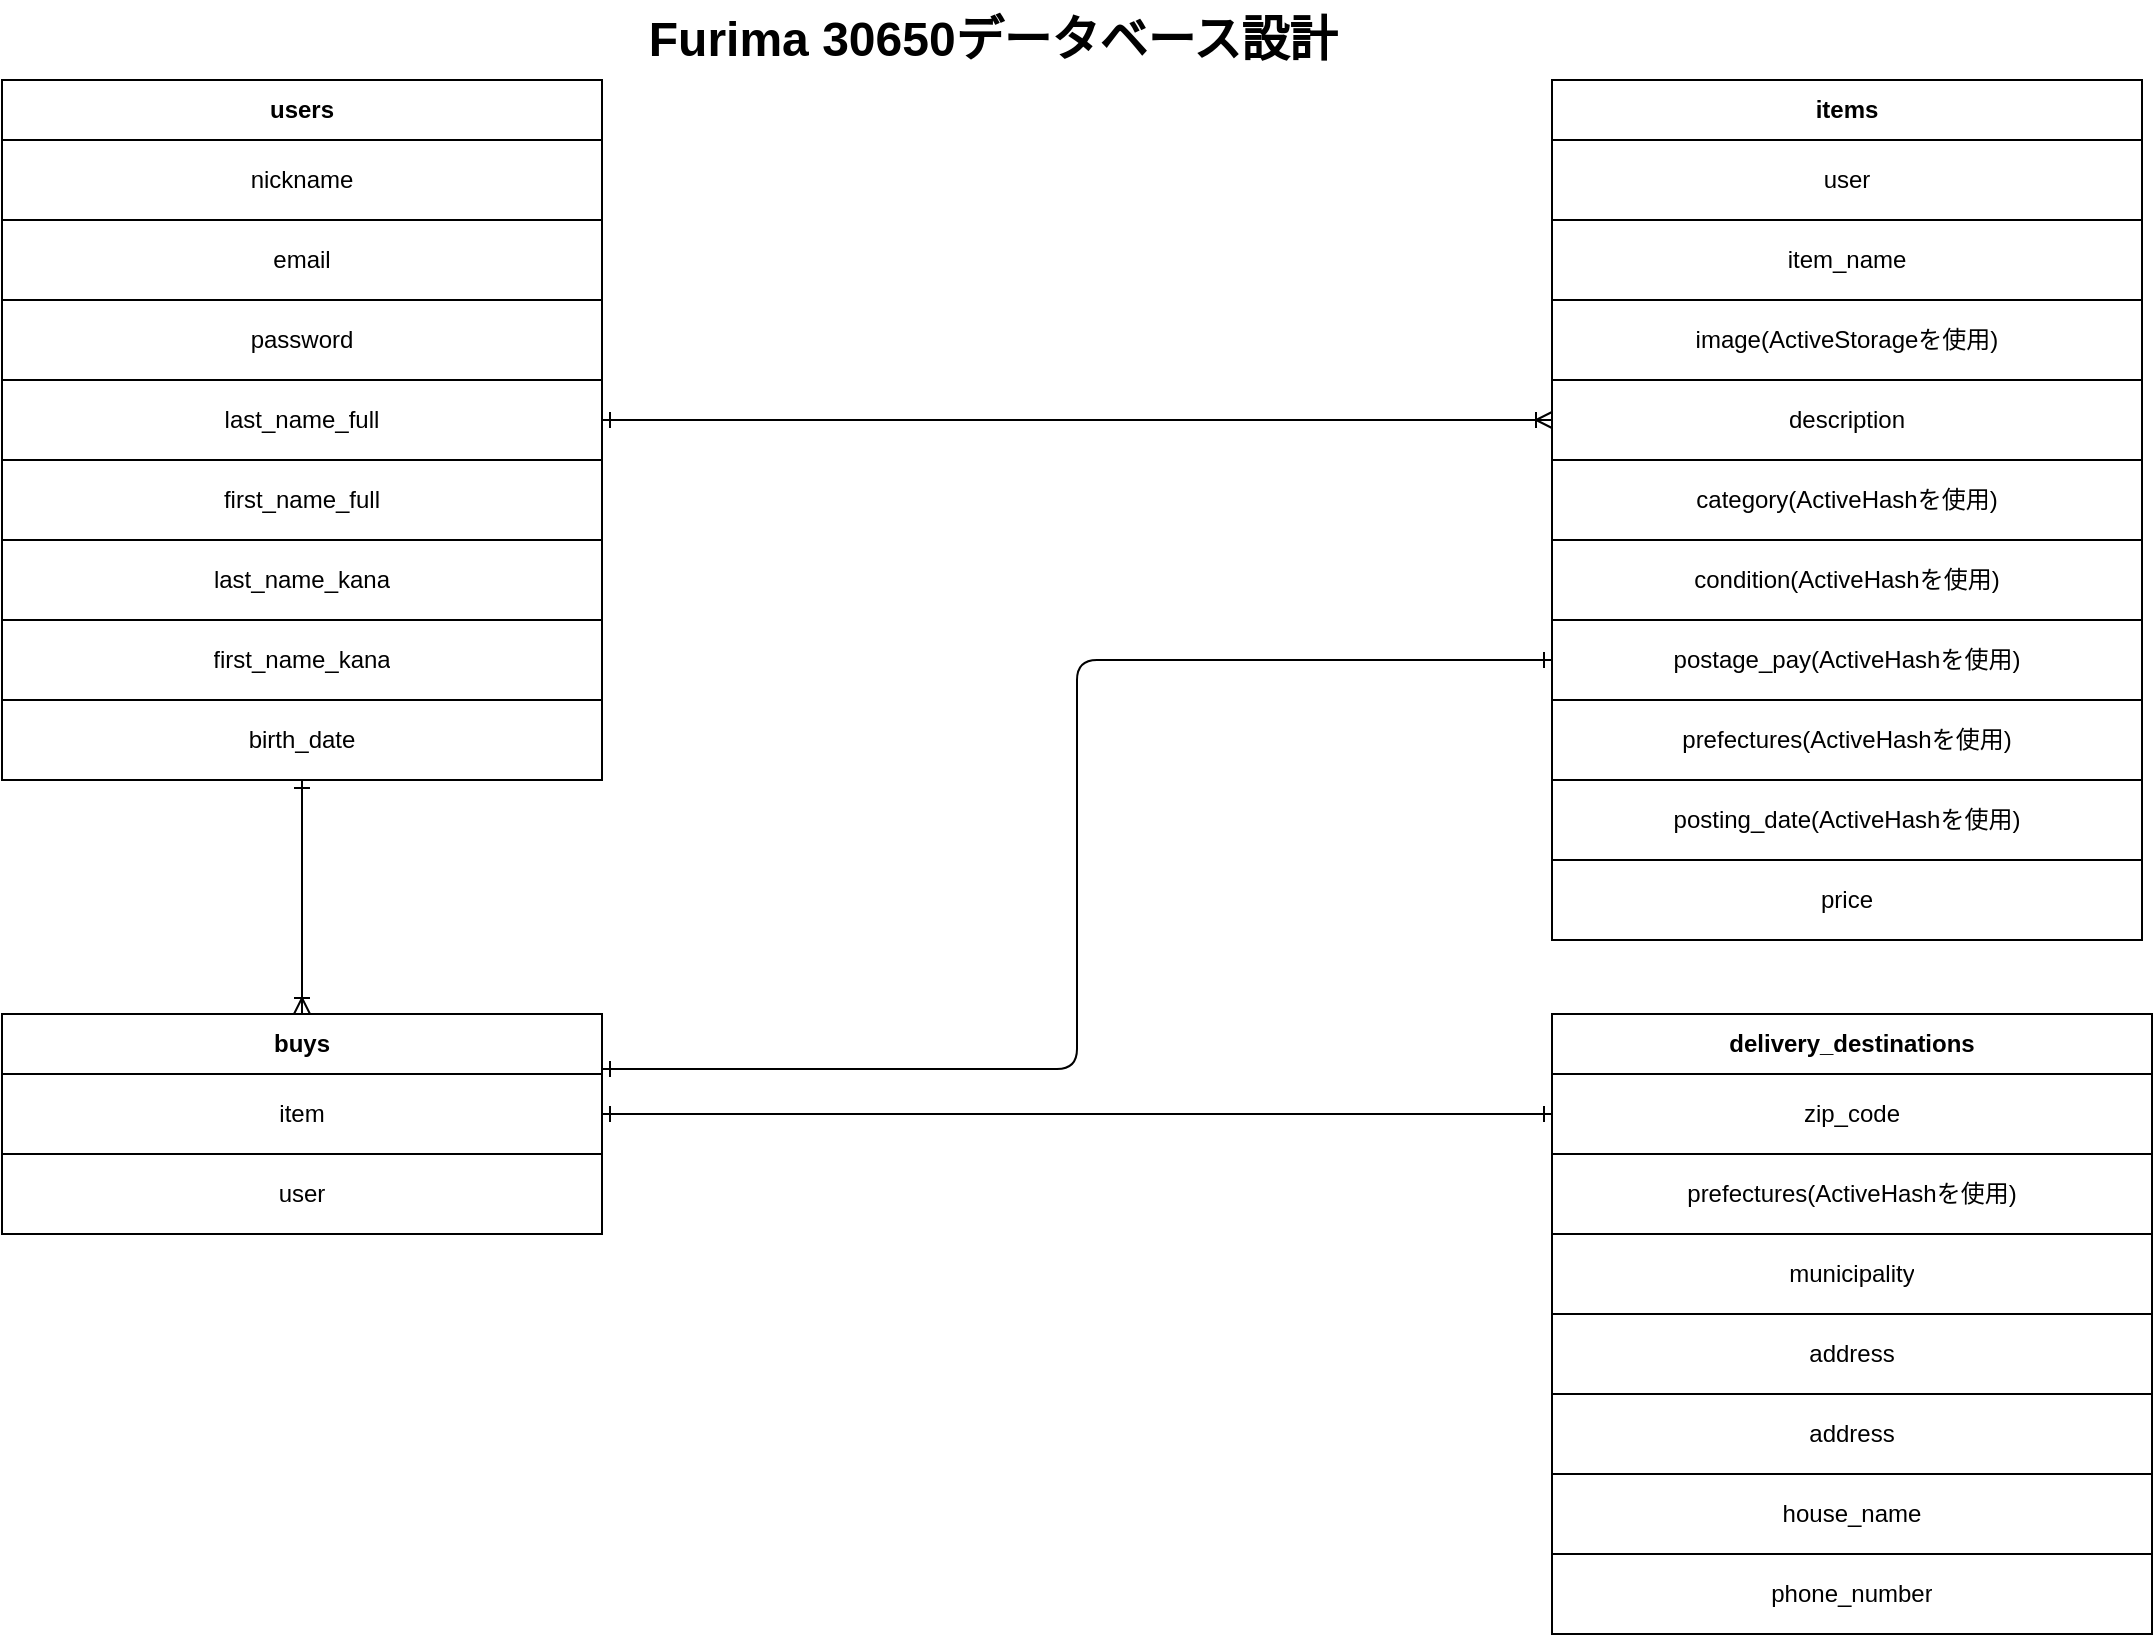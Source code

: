 <mxfile version="13.6.5" pages="2">
    <diagram name="ページ１" id="QpN_qLyZfV-hhl5y9RxO">
        <mxGraphModel dx="2188" dy="2156" grid="1" gridSize="10" guides="1" tooltips="1" connect="1" arrows="1" fold="1" page="1" pageScale="1" pageWidth="1169" pageHeight="827" math="0" shadow="0">
            <root>
                <mxCell id="zCDF-TH2GXN9kBZvx4Tx-0"/>
                <mxCell id="zCDF-TH2GXN9kBZvx4Tx-1" parent="zCDF-TH2GXN9kBZvx4Tx-0"/>
                <mxCell id="zCDF-TH2GXN9kBZvx4Tx-2" value="Furima 30650データベース設計" style="text;strokeColor=none;fillColor=none;html=1;fontSize=24;fontStyle=1;verticalAlign=middle;align=center;" vertex="1" parent="zCDF-TH2GXN9kBZvx4Tx-1">
                    <mxGeometry x="485" y="10" width="100" height="40" as="geometry"/>
                </mxCell>
                <mxCell id="JAOogP5YwpagkUBM-BmS-2" style="edgeStyle=orthogonalEdgeStyle;curved=0;rounded=1;sketch=0;orthogonalLoop=1;jettySize=auto;html=1;exitX=0.5;exitY=0;exitDx=0;exitDy=0;endArrow=ERone;endFill=0;startArrow=ERoneToMany;startFill=0;" edge="1" parent="zCDF-TH2GXN9kBZvx4Tx-1" source="zCDF-TH2GXN9kBZvx4Tx-98" target="zCDF-TH2GXN9kBZvx4Tx-3">
                    <mxGeometry relative="1" as="geometry"/>
                </mxCell>
                <mxCell id="JAOogP5YwpagkUBM-BmS-3" style="edgeStyle=orthogonalEdgeStyle;curved=0;rounded=1;sketch=0;orthogonalLoop=1;jettySize=auto;html=1;exitX=1;exitY=0.5;exitDx=0;exitDy=0;entryX=0;entryY=0.5;entryDx=0;entryDy=0;endArrow=ERoneToMany;endFill=0;startArrow=ERone;startFill=0;" edge="1" parent="zCDF-TH2GXN9kBZvx4Tx-1" source="zCDF-TH2GXN9kBZvx4Tx-16" target="zCDF-TH2GXN9kBZvx4Tx-45">
                    <mxGeometry relative="1" as="geometry"/>
                </mxCell>
                <mxCell id="JAOogP5YwpagkUBM-BmS-4" style="edgeStyle=orthogonalEdgeStyle;curved=0;rounded=1;sketch=0;orthogonalLoop=1;jettySize=auto;html=1;exitX=1;exitY=0.5;exitDx=0;exitDy=0;entryX=0;entryY=0.5;entryDx=0;entryDy=0;endArrow=ERone;endFill=0;startArrow=ERone;startFill=0;" edge="1" parent="zCDF-TH2GXN9kBZvx4Tx-1" source="zCDF-TH2GXN9kBZvx4Tx-99" target="zCDF-TH2GXN9kBZvx4Tx-74">
                    <mxGeometry relative="1" as="geometry"/>
                </mxCell>
                <mxCell id="JAOogP5YwpagkUBM-BmS-5" style="edgeStyle=orthogonalEdgeStyle;curved=0;rounded=1;sketch=0;orthogonalLoop=1;jettySize=auto;html=1;exitX=0;exitY=0.5;exitDx=0;exitDy=0;entryX=1;entryY=0.25;entryDx=0;entryDy=0;endArrow=ERone;endFill=0;startArrow=ERone;startFill=0;" edge="1" parent="zCDF-TH2GXN9kBZvx4Tx-1" source="zCDF-TH2GXN9kBZvx4Tx-57" target="zCDF-TH2GXN9kBZvx4Tx-98">
                    <mxGeometry relative="1" as="geometry"/>
                </mxCell>
                <mxCell id="zCDF-TH2GXN9kBZvx4Tx-73" value="delivery_destinations" style="shape=table;html=1;whiteSpace=wrap;startSize=30;container=1;collapsible=0;childLayout=tableLayout;fixedRows=1;rowLines=0;fontStyle=1;align=center;columnLines=1;horizontal=1;" vertex="1" parent="zCDF-TH2GXN9kBZvx4Tx-1">
                    <mxGeometry x="815" y="517" width="300" height="310" as="geometry"/>
                </mxCell>
                <mxCell id="zCDF-TH2GXN9kBZvx4Tx-74" value="" style="shape=partialRectangle;html=1;whiteSpace=wrap;collapsible=0;dropTarget=0;pointerEvents=0;fillColor=none;top=0;left=0;bottom=1;right=0;points=[[0,0.5],[1,0.5]];portConstraint=eastwest;" vertex="1" parent="zCDF-TH2GXN9kBZvx4Tx-73">
                    <mxGeometry y="30" width="300" height="40" as="geometry"/>
                </mxCell>
                <mxCell id="zCDF-TH2GXN9kBZvx4Tx-75" value="zip_code" style="shape=partialRectangle;html=1;whiteSpace=wrap;connectable=0;fillColor=none;top=0;left=0;bottom=0;right=0;overflow=hidden;" vertex="1" parent="zCDF-TH2GXN9kBZvx4Tx-74">
                    <mxGeometry width="300" height="40" as="geometry"/>
                </mxCell>
                <mxCell id="zCDF-TH2GXN9kBZvx4Tx-78" value="" style="shape=partialRectangle;html=1;whiteSpace=wrap;collapsible=0;dropTarget=0;pointerEvents=0;fillColor=none;top=0;left=0;bottom=1;right=0;points=[[0,0.5],[1,0.5]];portConstraint=eastwest;" vertex="1" parent="zCDF-TH2GXN9kBZvx4Tx-73">
                    <mxGeometry y="70" width="300" height="40" as="geometry"/>
                </mxCell>
                <mxCell id="zCDF-TH2GXN9kBZvx4Tx-79" value="prefectures(ActiveHashを使用)" style="shape=partialRectangle;html=1;whiteSpace=wrap;connectable=0;fillColor=none;top=0;left=0;bottom=0;right=0;overflow=hidden;" vertex="1" parent="zCDF-TH2GXN9kBZvx4Tx-78">
                    <mxGeometry width="300" height="40" as="geometry"/>
                </mxCell>
                <mxCell id="zCDF-TH2GXN9kBZvx4Tx-82" value="" style="shape=partialRectangle;html=1;whiteSpace=wrap;collapsible=0;dropTarget=0;pointerEvents=0;fillColor=none;top=0;left=0;bottom=0;right=0;points=[[0,0.5],[1,0.5]];portConstraint=eastwest;" vertex="1" parent="zCDF-TH2GXN9kBZvx4Tx-73">
                    <mxGeometry y="110" width="300" height="40" as="geometry"/>
                </mxCell>
                <mxCell id="zCDF-TH2GXN9kBZvx4Tx-83" value="municipality" style="shape=partialRectangle;html=1;whiteSpace=wrap;connectable=0;fillColor=none;top=0;left=0;bottom=0;right=0;overflow=hidden;" vertex="1" parent="zCDF-TH2GXN9kBZvx4Tx-82">
                    <mxGeometry width="300" height="40" as="geometry"/>
                </mxCell>
                <mxCell id="JAOogP5YwpagkUBM-BmS-6" value="" style="shape=partialRectangle;html=1;whiteSpace=wrap;collapsible=0;dropTarget=0;pointerEvents=0;fillColor=none;top=1;left=0;bottom=1;right=0;points=[[0,0.5],[1,0.5]];portConstraint=eastwest;" vertex="1" parent="zCDF-TH2GXN9kBZvx4Tx-73">
                    <mxGeometry y="150" width="300" height="40" as="geometry"/>
                </mxCell>
                <mxCell id="JAOogP5YwpagkUBM-BmS-7" value="address" style="shape=partialRectangle;html=1;whiteSpace=wrap;connectable=0;fillColor=none;top=0;left=0;bottom=0;right=0;overflow=hidden;" vertex="1" parent="JAOogP5YwpagkUBM-BmS-6">
                    <mxGeometry width="300" height="40" as="geometry"/>
                </mxCell>
                <mxCell id="zCDF-TH2GXN9kBZvx4Tx-86" value="" style="shape=partialRectangle;html=1;whiteSpace=wrap;collapsible=0;dropTarget=0;pointerEvents=0;fillColor=none;top=1;left=0;bottom=1;right=0;points=[[0,0.5],[1,0.5]];portConstraint=eastwest;" vertex="1" parent="zCDF-TH2GXN9kBZvx4Tx-73">
                    <mxGeometry y="190" width="300" height="40" as="geometry"/>
                </mxCell>
                <mxCell id="zCDF-TH2GXN9kBZvx4Tx-87" value="address" style="shape=partialRectangle;html=1;whiteSpace=wrap;connectable=0;fillColor=none;top=0;left=0;bottom=0;right=0;overflow=hidden;" vertex="1" parent="zCDF-TH2GXN9kBZvx4Tx-86">
                    <mxGeometry width="300" height="40" as="geometry"/>
                </mxCell>
                <mxCell id="zCDF-TH2GXN9kBZvx4Tx-90" value="" style="shape=partialRectangle;html=1;whiteSpace=wrap;collapsible=0;dropTarget=0;pointerEvents=0;fillColor=none;top=1;left=0;bottom=1;right=0;points=[[0,0.5],[1,0.5]];portConstraint=eastwest;" vertex="1" parent="zCDF-TH2GXN9kBZvx4Tx-73">
                    <mxGeometry y="230" width="300" height="40" as="geometry"/>
                </mxCell>
                <mxCell id="zCDF-TH2GXN9kBZvx4Tx-91" value="house_name" style="shape=partialRectangle;html=1;whiteSpace=wrap;connectable=0;fillColor=none;top=0;left=0;bottom=0;right=0;overflow=hidden;" vertex="1" parent="zCDF-TH2GXN9kBZvx4Tx-90">
                    <mxGeometry width="300" height="40" as="geometry"/>
                </mxCell>
                <mxCell id="zCDF-TH2GXN9kBZvx4Tx-94" value="" style="shape=partialRectangle;html=1;whiteSpace=wrap;collapsible=0;dropTarget=0;pointerEvents=0;fillColor=none;top=1;left=0;bottom=1;right=0;points=[[0,0.5],[1,0.5]];portConstraint=eastwest;" vertex="1" parent="zCDF-TH2GXN9kBZvx4Tx-73">
                    <mxGeometry y="270" width="300" height="40" as="geometry"/>
                </mxCell>
                <mxCell id="zCDF-TH2GXN9kBZvx4Tx-95" value="phone_number" style="shape=partialRectangle;html=1;whiteSpace=wrap;connectable=0;fillColor=none;top=0;left=0;bottom=0;right=0;overflow=hidden;" vertex="1" parent="zCDF-TH2GXN9kBZvx4Tx-94">
                    <mxGeometry width="300" height="40" as="geometry"/>
                </mxCell>
                <mxCell id="zCDF-TH2GXN9kBZvx4Tx-98" value="buys" style="shape=table;html=1;whiteSpace=wrap;startSize=30;container=1;collapsible=0;childLayout=tableLayout;fixedRows=1;rowLines=0;fontStyle=1;align=center;columnLines=1;horizontal=1;" vertex="1" parent="zCDF-TH2GXN9kBZvx4Tx-1">
                    <mxGeometry x="40" y="517" width="300" height="110" as="geometry"/>
                </mxCell>
                <mxCell id="zCDF-TH2GXN9kBZvx4Tx-99" value="" style="shape=partialRectangle;html=1;whiteSpace=wrap;collapsible=0;dropTarget=0;pointerEvents=0;fillColor=none;top=0;left=0;bottom=1;right=0;points=[[0,0.5],[1,0.5]];portConstraint=eastwest;" vertex="1" parent="zCDF-TH2GXN9kBZvx4Tx-98">
                    <mxGeometry y="30" width="300" height="40" as="geometry"/>
                </mxCell>
                <mxCell id="zCDF-TH2GXN9kBZvx4Tx-100" value="item" style="shape=partialRectangle;html=1;whiteSpace=wrap;connectable=0;fillColor=none;top=0;left=0;bottom=0;right=0;overflow=hidden;" vertex="1" parent="zCDF-TH2GXN9kBZvx4Tx-99">
                    <mxGeometry width="300" height="40" as="geometry"/>
                </mxCell>
                <mxCell id="zCDF-TH2GXN9kBZvx4Tx-103" value="" style="shape=partialRectangle;html=1;whiteSpace=wrap;collapsible=0;dropTarget=0;pointerEvents=0;fillColor=none;top=0;left=0;bottom=1;right=0;points=[[0,0.5],[1,0.5]];portConstraint=eastwest;" vertex="1" parent="zCDF-TH2GXN9kBZvx4Tx-98">
                    <mxGeometry y="70" width="300" height="40" as="geometry"/>
                </mxCell>
                <mxCell id="zCDF-TH2GXN9kBZvx4Tx-104" value="user" style="shape=partialRectangle;html=1;whiteSpace=wrap;connectable=0;fillColor=none;top=0;left=0;bottom=0;right=0;overflow=hidden;" vertex="1" parent="zCDF-TH2GXN9kBZvx4Tx-103">
                    <mxGeometry width="300" height="40" as="geometry"/>
                </mxCell>
                <mxCell id="zCDF-TH2GXN9kBZvx4Tx-36" value="items" style="shape=table;html=1;whiteSpace=wrap;startSize=30;container=1;collapsible=0;childLayout=tableLayout;fixedRows=1;rowLines=0;fontStyle=1;align=center;columnLines=1;horizontal=1;" vertex="1" parent="zCDF-TH2GXN9kBZvx4Tx-1">
                    <mxGeometry x="815" y="50" width="295" height="430" as="geometry"/>
                </mxCell>
                <mxCell id="zCDF-TH2GXN9kBZvx4Tx-37" value="" style="shape=partialRectangle;html=1;whiteSpace=wrap;collapsible=0;dropTarget=0;pointerEvents=0;fillColor=none;top=0;left=0;bottom=1;right=0;points=[[0,0.5],[1,0.5]];portConstraint=eastwest;" vertex="1" parent="zCDF-TH2GXN9kBZvx4Tx-36">
                    <mxGeometry y="30" width="295" height="40" as="geometry"/>
                </mxCell>
                <mxCell id="zCDF-TH2GXN9kBZvx4Tx-38" value="user" style="shape=partialRectangle;html=1;whiteSpace=wrap;connectable=0;fillColor=none;top=0;left=0;bottom=0;right=0;overflow=hidden;" vertex="1" parent="zCDF-TH2GXN9kBZvx4Tx-37">
                    <mxGeometry width="295" height="40" as="geometry"/>
                </mxCell>
                <mxCell id="zCDF-TH2GXN9kBZvx4Tx-41" value="" style="shape=partialRectangle;html=1;whiteSpace=wrap;collapsible=0;dropTarget=0;pointerEvents=0;fillColor=none;top=0;left=0;bottom=1;right=0;points=[[0,0.5],[1,0.5]];portConstraint=eastwest;" vertex="1" parent="zCDF-TH2GXN9kBZvx4Tx-36">
                    <mxGeometry y="70" width="295" height="40" as="geometry"/>
                </mxCell>
                <mxCell id="zCDF-TH2GXN9kBZvx4Tx-42" value="item_name" style="shape=partialRectangle;html=1;whiteSpace=wrap;connectable=0;fillColor=none;top=0;left=0;bottom=0;right=0;overflow=hidden;" vertex="1" parent="zCDF-TH2GXN9kBZvx4Tx-41">
                    <mxGeometry width="295" height="40" as="geometry"/>
                </mxCell>
                <mxCell id="m13pj8eie8U1ktD7wkrQ-0" value="" style="shape=partialRectangle;html=1;whiteSpace=wrap;collapsible=0;dropTarget=0;pointerEvents=0;fillColor=none;top=0;left=0;bottom=1;right=0;points=[[0,0.5],[1,0.5]];portConstraint=eastwest;" vertex="1" parent="zCDF-TH2GXN9kBZvx4Tx-36">
                    <mxGeometry y="110" width="295" height="40" as="geometry"/>
                </mxCell>
                <mxCell id="m13pj8eie8U1ktD7wkrQ-1" value="image(ActiveStorageを使用)" style="shape=partialRectangle;html=1;whiteSpace=wrap;connectable=0;fillColor=none;top=0;left=0;bottom=0;right=0;overflow=hidden;" vertex="1" parent="m13pj8eie8U1ktD7wkrQ-0">
                    <mxGeometry width="295" height="40" as="geometry"/>
                </mxCell>
                <mxCell id="zCDF-TH2GXN9kBZvx4Tx-45" value="" style="shape=partialRectangle;html=1;whiteSpace=wrap;collapsible=0;dropTarget=0;pointerEvents=0;fillColor=none;top=0;left=0;bottom=0;right=0;points=[[0,0.5],[1,0.5]];portConstraint=eastwest;" vertex="1" parent="zCDF-TH2GXN9kBZvx4Tx-36">
                    <mxGeometry y="150" width="295" height="40" as="geometry"/>
                </mxCell>
                <mxCell id="zCDF-TH2GXN9kBZvx4Tx-46" value="description" style="shape=partialRectangle;html=1;whiteSpace=wrap;connectable=0;fillColor=none;top=0;left=0;bottom=0;right=0;overflow=hidden;" vertex="1" parent="zCDF-TH2GXN9kBZvx4Tx-45">
                    <mxGeometry width="295" height="40" as="geometry"/>
                </mxCell>
                <mxCell id="zCDF-TH2GXN9kBZvx4Tx-49" value="" style="shape=partialRectangle;html=1;whiteSpace=wrap;collapsible=0;dropTarget=0;pointerEvents=0;fillColor=none;top=1;left=0;bottom=1;right=0;points=[[0,0.5],[1,0.5]];portConstraint=eastwest;" vertex="1" parent="zCDF-TH2GXN9kBZvx4Tx-36">
                    <mxGeometry y="190" width="295" height="40" as="geometry"/>
                </mxCell>
                <mxCell id="zCDF-TH2GXN9kBZvx4Tx-50" value="category(ActiveHashを使用)" style="shape=partialRectangle;html=1;whiteSpace=wrap;connectable=0;fillColor=none;top=0;left=0;bottom=0;right=0;overflow=hidden;" vertex="1" parent="zCDF-TH2GXN9kBZvx4Tx-49">
                    <mxGeometry width="295" height="40" as="geometry"/>
                </mxCell>
                <mxCell id="zCDF-TH2GXN9kBZvx4Tx-53" value="" style="shape=partialRectangle;html=1;whiteSpace=wrap;collapsible=0;dropTarget=0;pointerEvents=0;fillColor=none;top=1;left=0;bottom=1;right=0;points=[[0,0.5],[1,0.5]];portConstraint=eastwest;" vertex="1" parent="zCDF-TH2GXN9kBZvx4Tx-36">
                    <mxGeometry y="230" width="295" height="40" as="geometry"/>
                </mxCell>
                <mxCell id="zCDF-TH2GXN9kBZvx4Tx-54" value="condition(ActiveHashを使用)" style="shape=partialRectangle;html=1;whiteSpace=wrap;connectable=0;fillColor=none;top=0;left=0;bottom=0;right=0;overflow=hidden;" vertex="1" parent="zCDF-TH2GXN9kBZvx4Tx-53">
                    <mxGeometry width="295" height="40" as="geometry"/>
                </mxCell>
                <mxCell id="zCDF-TH2GXN9kBZvx4Tx-57" value="" style="shape=partialRectangle;html=1;whiteSpace=wrap;collapsible=0;dropTarget=0;pointerEvents=0;fillColor=none;top=1;left=0;bottom=1;right=0;points=[[0,0.5],[1,0.5]];portConstraint=eastwest;" vertex="1" parent="zCDF-TH2GXN9kBZvx4Tx-36">
                    <mxGeometry y="270" width="295" height="40" as="geometry"/>
                </mxCell>
                <mxCell id="zCDF-TH2GXN9kBZvx4Tx-58" value="postage_pay(ActiveHashを使用)" style="shape=partialRectangle;html=1;whiteSpace=wrap;connectable=0;fillColor=none;top=0;left=0;bottom=0;right=0;overflow=hidden;" vertex="1" parent="zCDF-TH2GXN9kBZvx4Tx-57">
                    <mxGeometry width="295" height="40" as="geometry"/>
                </mxCell>
                <mxCell id="zCDF-TH2GXN9kBZvx4Tx-61" value="" style="shape=partialRectangle;html=1;whiteSpace=wrap;collapsible=0;dropTarget=0;pointerEvents=0;fillColor=none;top=1;left=0;bottom=1;right=0;points=[[0,0.5],[1,0.5]];portConstraint=eastwest;" vertex="1" parent="zCDF-TH2GXN9kBZvx4Tx-36">
                    <mxGeometry y="310" width="295" height="40" as="geometry"/>
                </mxCell>
                <mxCell id="zCDF-TH2GXN9kBZvx4Tx-62" value="prefectures(ActiveHashを使用)" style="shape=partialRectangle;html=1;whiteSpace=wrap;connectable=0;fillColor=none;top=0;left=0;bottom=0;right=0;overflow=hidden;" vertex="1" parent="zCDF-TH2GXN9kBZvx4Tx-61">
                    <mxGeometry width="295" height="40" as="geometry"/>
                </mxCell>
                <mxCell id="zCDF-TH2GXN9kBZvx4Tx-65" value="" style="shape=partialRectangle;html=1;whiteSpace=wrap;collapsible=0;dropTarget=0;pointerEvents=0;fillColor=none;top=1;left=0;bottom=1;right=0;points=[[0,0.5],[1,0.5]];portConstraint=eastwest;" vertex="1" parent="zCDF-TH2GXN9kBZvx4Tx-36">
                    <mxGeometry y="350" width="295" height="40" as="geometry"/>
                </mxCell>
                <mxCell id="zCDF-TH2GXN9kBZvx4Tx-66" value="posting_date(ActiveHashを使用)" style="shape=partialRectangle;html=1;whiteSpace=wrap;connectable=0;fillColor=none;top=0;left=0;bottom=0;right=0;overflow=hidden;" vertex="1" parent="zCDF-TH2GXN9kBZvx4Tx-65">
                    <mxGeometry width="295" height="40" as="geometry"/>
                </mxCell>
                <mxCell id="zCDF-TH2GXN9kBZvx4Tx-69" value="" style="shape=partialRectangle;html=1;whiteSpace=wrap;collapsible=0;dropTarget=0;pointerEvents=0;fillColor=none;top=1;left=0;bottom=1;right=0;points=[[0,0.5],[1,0.5]];portConstraint=eastwest;" vertex="1" parent="zCDF-TH2GXN9kBZvx4Tx-36">
                    <mxGeometry y="390" width="295" height="40" as="geometry"/>
                </mxCell>
                <mxCell id="zCDF-TH2GXN9kBZvx4Tx-70" value="price" style="shape=partialRectangle;html=1;whiteSpace=wrap;connectable=0;fillColor=none;top=0;left=0;bottom=0;right=0;overflow=hidden;" vertex="1" parent="zCDF-TH2GXN9kBZvx4Tx-69">
                    <mxGeometry width="295" height="40" as="geometry"/>
                </mxCell>
                <mxCell id="zCDF-TH2GXN9kBZvx4Tx-3" value="users" style="shape=table;html=1;whiteSpace=wrap;startSize=30;container=1;collapsible=0;childLayout=tableLayout;fixedRows=1;rowLines=0;fontStyle=1;align=center;columnLines=1;horizontal=1;" vertex="1" parent="zCDF-TH2GXN9kBZvx4Tx-1">
                    <mxGeometry x="40" y="50" width="300" height="350" as="geometry"/>
                </mxCell>
                <mxCell id="zCDF-TH2GXN9kBZvx4Tx-4" value="" style="shape=partialRectangle;html=1;whiteSpace=wrap;collapsible=0;dropTarget=0;pointerEvents=0;fillColor=none;top=0;left=0;bottom=1;right=0;points=[[0,0.5],[1,0.5]];portConstraint=eastwest;" vertex="1" parent="zCDF-TH2GXN9kBZvx4Tx-3">
                    <mxGeometry y="30" width="300" height="40" as="geometry"/>
                </mxCell>
                <mxCell id="zCDF-TH2GXN9kBZvx4Tx-5" value="nickname" style="shape=partialRectangle;html=1;whiteSpace=wrap;connectable=0;fillColor=none;top=0;left=0;bottom=0;right=0;overflow=hidden;fillOpacity=69;" vertex="1" parent="zCDF-TH2GXN9kBZvx4Tx-4">
                    <mxGeometry width="300" height="40" as="geometry"/>
                </mxCell>
                <mxCell id="zCDF-TH2GXN9kBZvx4Tx-8" value="" style="shape=partialRectangle;html=1;whiteSpace=wrap;collapsible=0;dropTarget=0;pointerEvents=0;fillColor=none;top=0;left=0;bottom=1;right=0;points=[[0,0.5],[1,0.5]];portConstraint=eastwest;" vertex="1" parent="zCDF-TH2GXN9kBZvx4Tx-3">
                    <mxGeometry y="70" width="300" height="40" as="geometry"/>
                </mxCell>
                <mxCell id="zCDF-TH2GXN9kBZvx4Tx-9" value="email" style="shape=partialRectangle;html=1;whiteSpace=wrap;connectable=0;fillColor=none;top=0;left=0;bottom=0;right=0;overflow=hidden;" vertex="1" parent="zCDF-TH2GXN9kBZvx4Tx-8">
                    <mxGeometry width="300" height="40" as="geometry"/>
                </mxCell>
                <mxCell id="zCDF-TH2GXN9kBZvx4Tx-12" value="" style="shape=partialRectangle;html=1;whiteSpace=wrap;collapsible=0;dropTarget=0;pointerEvents=0;fillColor=none;top=0;left=0;bottom=0;right=0;points=[[0,0.5],[1,0.5]];portConstraint=eastwest;" vertex="1" parent="zCDF-TH2GXN9kBZvx4Tx-3">
                    <mxGeometry y="110" width="300" height="40" as="geometry"/>
                </mxCell>
                <mxCell id="zCDF-TH2GXN9kBZvx4Tx-13" value="password" style="shape=partialRectangle;html=1;whiteSpace=wrap;connectable=0;fillColor=none;top=0;left=0;bottom=0;right=0;overflow=hidden;" vertex="1" parent="zCDF-TH2GXN9kBZvx4Tx-12">
                    <mxGeometry width="300" height="40" as="geometry"/>
                </mxCell>
                <mxCell id="zCDF-TH2GXN9kBZvx4Tx-16" value="" style="shape=partialRectangle;html=1;whiteSpace=wrap;collapsible=0;dropTarget=0;pointerEvents=0;fillColor=none;top=1;left=0;bottom=1;right=0;points=[[0,0.5],[1,0.5]];portConstraint=eastwest;" vertex="1" parent="zCDF-TH2GXN9kBZvx4Tx-3">
                    <mxGeometry y="150" width="300" height="40" as="geometry"/>
                </mxCell>
                <mxCell id="zCDF-TH2GXN9kBZvx4Tx-17" value="last_name_full" style="shape=partialRectangle;html=1;whiteSpace=wrap;connectable=0;fillColor=none;top=0;left=0;bottom=0;right=0;overflow=hidden;" vertex="1" parent="zCDF-TH2GXN9kBZvx4Tx-16">
                    <mxGeometry width="300" height="40" as="geometry"/>
                </mxCell>
                <mxCell id="zCDF-TH2GXN9kBZvx4Tx-20" value="" style="shape=partialRectangle;html=1;whiteSpace=wrap;collapsible=0;dropTarget=0;pointerEvents=0;fillColor=none;top=1;left=0;bottom=1;right=0;points=[[0,0.5],[1,0.5]];portConstraint=eastwest;" vertex="1" parent="zCDF-TH2GXN9kBZvx4Tx-3">
                    <mxGeometry y="190" width="300" height="40" as="geometry"/>
                </mxCell>
                <mxCell id="zCDF-TH2GXN9kBZvx4Tx-21" value="first_name_full" style="shape=partialRectangle;html=1;whiteSpace=wrap;connectable=0;fillColor=none;top=0;left=0;bottom=0;right=0;overflow=hidden;" vertex="1" parent="zCDF-TH2GXN9kBZvx4Tx-20">
                    <mxGeometry width="300" height="40" as="geometry"/>
                </mxCell>
                <mxCell id="zCDF-TH2GXN9kBZvx4Tx-24" value="" style="shape=partialRectangle;html=1;whiteSpace=wrap;collapsible=0;dropTarget=0;pointerEvents=0;fillColor=none;top=1;left=0;bottom=1;right=0;points=[[0,0.5],[1,0.5]];portConstraint=eastwest;" vertex="1" parent="zCDF-TH2GXN9kBZvx4Tx-3">
                    <mxGeometry y="230" width="300" height="40" as="geometry"/>
                </mxCell>
                <mxCell id="zCDF-TH2GXN9kBZvx4Tx-25" value="last_name_kana" style="shape=partialRectangle;html=1;whiteSpace=wrap;connectable=0;fillColor=none;top=0;left=0;bottom=0;right=0;overflow=hidden;" vertex="1" parent="zCDF-TH2GXN9kBZvx4Tx-24">
                    <mxGeometry width="300" height="40" as="geometry"/>
                </mxCell>
                <mxCell id="zCDF-TH2GXN9kBZvx4Tx-28" value="" style="shape=partialRectangle;html=1;whiteSpace=wrap;collapsible=0;dropTarget=0;pointerEvents=0;fillColor=none;top=1;left=0;bottom=1;right=0;points=[[0,0.5],[1,0.5]];portConstraint=eastwest;" vertex="1" parent="zCDF-TH2GXN9kBZvx4Tx-3">
                    <mxGeometry y="270" width="300" height="40" as="geometry"/>
                </mxCell>
                <mxCell id="zCDF-TH2GXN9kBZvx4Tx-29" value="first_name_kana" style="shape=partialRectangle;html=1;whiteSpace=wrap;connectable=0;fillColor=none;top=0;left=0;bottom=0;right=0;overflow=hidden;" vertex="1" parent="zCDF-TH2GXN9kBZvx4Tx-28">
                    <mxGeometry width="300" height="40" as="geometry"/>
                </mxCell>
                <mxCell id="zCDF-TH2GXN9kBZvx4Tx-32" value="" style="shape=partialRectangle;html=1;whiteSpace=wrap;collapsible=0;dropTarget=0;pointerEvents=0;fillColor=none;top=1;left=0;bottom=1;right=0;points=[[0,0.5],[1,0.5]];portConstraint=eastwest;" vertex="1" parent="zCDF-TH2GXN9kBZvx4Tx-3">
                    <mxGeometry y="310" width="300" height="40" as="geometry"/>
                </mxCell>
                <mxCell id="zCDF-TH2GXN9kBZvx4Tx-33" value="birth_date" style="shape=partialRectangle;html=1;whiteSpace=wrap;connectable=0;fillColor=none;top=0;left=0;bottom=0;right=0;overflow=hidden;" vertex="1" parent="zCDF-TH2GXN9kBZvx4Tx-32">
                    <mxGeometry width="300" height="40" as="geometry"/>
                </mxCell>
            </root>
        </mxGraphModel>
    </diagram>
    <diagram id="Idce3nIgodZWkw5h-BtG" name="ページ2">
        <mxGraphModel dx="912" dy="898" grid="1" gridSize="10" guides="1" tooltips="1" connect="1" arrows="1" fold="1" page="1" pageScale="1" pageWidth="1169" pageHeight="827" math="0" shadow="0">
            <root>
                <mxCell id="3Ty1myyUpHxQMX51GkCj-0"/>
                <mxCell id="3Ty1myyUpHxQMX51GkCj-1" parent="3Ty1myyUpHxQMX51GkCj-0"/>
                <mxCell id="8RuEEl0nBzxt638K7I7G-4" value="Furima 30650データベース設計" style="text;strokeColor=none;fillColor=none;html=1;fontSize=24;fontStyle=1;verticalAlign=middle;align=center;" vertex="1" parent="3Ty1myyUpHxQMX51GkCj-1">
                    <mxGeometry x="485" y="19" width="100" height="40" as="geometry"/>
                </mxCell>
                <mxCell id="8RuEEl0nBzxt638K7I7G-5" value="users" style="shape=table;html=1;whiteSpace=wrap;startSize=30;container=1;collapsible=0;childLayout=tableLayout;fixedRows=1;rowLines=0;fontStyle=1;align=center;strokeColor=#f0f0f0;columnLines=1;horizontal=1;" vertex="1" parent="3Ty1myyUpHxQMX51GkCj-1">
                    <mxGeometry x="40" y="80" width="320" height="350" as="geometry"/>
                </mxCell>
                <mxCell id="8RuEEl0nBzxt638K7I7G-6" value="" style="shape=partialRectangle;html=1;whiteSpace=wrap;collapsible=0;dropTarget=0;pointerEvents=0;fillColor=none;top=0;left=0;bottom=1;right=0;points=[[0,0.5],[1,0.5]];portConstraint=eastwest;" vertex="1" parent="8RuEEl0nBzxt638K7I7G-5">
                    <mxGeometry y="30" width="320" height="40" as="geometry"/>
                </mxCell>
                <mxCell id="8RuEEl0nBzxt638K7I7G-7" value="nickname" style="shape=partialRectangle;html=1;whiteSpace=wrap;connectable=0;fillColor=none;top=0;left=0;bottom=0;right=0;overflow=hidden;fillOpacity=69;" vertex="1" parent="8RuEEl0nBzxt638K7I7G-6">
                    <mxGeometry width="90" height="40" as="geometry"/>
                </mxCell>
                <mxCell id="8RuEEl0nBzxt638K7I7G-8" value="&lt;div&gt;&lt;span&gt;string&lt;/span&gt;&lt;/div&gt;" style="shape=partialRectangle;html=1;whiteSpace=wrap;connectable=0;fillColor=none;top=0;left=0;bottom=0;right=0;align=center;spacingLeft=6;overflow=hidden;" vertex="1" parent="8RuEEl0nBzxt638K7I7G-6">
                    <mxGeometry x="90" width="92" height="40" as="geometry"/>
                </mxCell>
                <mxCell id="8RuEEl0nBzxt638K7I7G-9" style="shape=partialRectangle;html=1;whiteSpace=wrap;connectable=0;fillColor=none;top=0;left=0;bottom=0;right=0;align=left;spacingLeft=6;overflow=hidden;" vertex="1" parent="8RuEEl0nBzxt638K7I7G-6">
                    <mxGeometry x="182" width="138" height="40" as="geometry"/>
                </mxCell>
                <mxCell id="8RuEEl0nBzxt638K7I7G-10" value="" style="shape=partialRectangle;html=1;whiteSpace=wrap;collapsible=0;dropTarget=0;pointerEvents=0;fillColor=none;top=0;left=0;bottom=1;right=0;points=[[0,0.5],[1,0.5]];portConstraint=eastwest;" vertex="1" parent="8RuEEl0nBzxt638K7I7G-5">
                    <mxGeometry y="70" width="320" height="40" as="geometry"/>
                </mxCell>
                <mxCell id="8RuEEl0nBzxt638K7I7G-11" value="email" style="shape=partialRectangle;html=1;whiteSpace=wrap;connectable=0;fillColor=none;top=0;left=0;bottom=0;right=0;overflow=hidden;" vertex="1" parent="8RuEEl0nBzxt638K7I7G-10">
                    <mxGeometry width="90" height="40" as="geometry"/>
                </mxCell>
                <mxCell id="8RuEEl0nBzxt638K7I7G-12" value="string" style="shape=partialRectangle;html=1;whiteSpace=wrap;connectable=0;fillColor=none;top=0;left=0;bottom=0;right=0;align=center;spacingLeft=6;overflow=hidden;" vertex="1" parent="8RuEEl0nBzxt638K7I7G-10">
                    <mxGeometry x="90" width="92" height="40" as="geometry"/>
                </mxCell>
                <mxCell id="8RuEEl0nBzxt638K7I7G-13" style="shape=partialRectangle;html=1;whiteSpace=wrap;connectable=0;fillColor=none;top=0;left=0;bottom=0;right=0;align=left;spacingLeft=6;overflow=hidden;" vertex="1" parent="8RuEEl0nBzxt638K7I7G-10">
                    <mxGeometry x="182" width="138" height="40" as="geometry"/>
                </mxCell>
                <mxCell id="8RuEEl0nBzxt638K7I7G-14" value="" style="shape=partialRectangle;html=1;whiteSpace=wrap;collapsible=0;dropTarget=0;pointerEvents=0;fillColor=none;top=0;left=0;bottom=0;right=0;points=[[0,0.5],[1,0.5]];portConstraint=eastwest;" vertex="1" parent="8RuEEl0nBzxt638K7I7G-5">
                    <mxGeometry y="110" width="320" height="40" as="geometry"/>
                </mxCell>
                <mxCell id="8RuEEl0nBzxt638K7I7G-15" value="password" style="shape=partialRectangle;html=1;whiteSpace=wrap;connectable=0;fillColor=none;top=0;left=0;bottom=0;right=0;overflow=hidden;" vertex="1" parent="8RuEEl0nBzxt638K7I7G-14">
                    <mxGeometry width="90" height="40" as="geometry"/>
                </mxCell>
                <mxCell id="8RuEEl0nBzxt638K7I7G-16" value="string" style="shape=partialRectangle;html=1;whiteSpace=wrap;connectable=0;fillColor=none;top=0;left=0;bottom=0;right=0;align=center;spacingLeft=6;overflow=hidden;" vertex="1" parent="8RuEEl0nBzxt638K7I7G-14">
                    <mxGeometry x="90" width="92" height="40" as="geometry"/>
                </mxCell>
                <mxCell id="8RuEEl0nBzxt638K7I7G-17" style="shape=partialRectangle;html=1;whiteSpace=wrap;connectable=0;fillColor=none;top=0;left=0;bottom=0;right=0;align=left;spacingLeft=6;overflow=hidden;" vertex="1" parent="8RuEEl0nBzxt638K7I7G-14">
                    <mxGeometry x="182" width="138" height="40" as="geometry"/>
                </mxCell>
                <mxCell id="8RuEEl0nBzxt638K7I7G-18" value="" style="shape=partialRectangle;html=1;whiteSpace=wrap;collapsible=0;dropTarget=0;pointerEvents=0;fillColor=none;top=1;left=0;bottom=1;right=0;points=[[0,0.5],[1,0.5]];portConstraint=eastwest;" vertex="1" parent="8RuEEl0nBzxt638K7I7G-5">
                    <mxGeometry y="150" width="320" height="40" as="geometry"/>
                </mxCell>
                <mxCell id="8RuEEl0nBzxt638K7I7G-19" value="last_name_full" style="shape=partialRectangle;html=1;whiteSpace=wrap;connectable=0;fillColor=none;top=0;left=0;bottom=0;right=0;overflow=hidden;" vertex="1" parent="8RuEEl0nBzxt638K7I7G-18">
                    <mxGeometry width="90" height="40" as="geometry"/>
                </mxCell>
                <mxCell id="8RuEEl0nBzxt638K7I7G-20" value="string" style="shape=partialRectangle;html=1;whiteSpace=wrap;connectable=0;fillColor=none;top=0;left=0;bottom=0;right=0;align=center;spacingLeft=6;overflow=hidden;" vertex="1" parent="8RuEEl0nBzxt638K7I7G-18">
                    <mxGeometry x="90" width="92" height="40" as="geometry"/>
                </mxCell>
                <mxCell id="8RuEEl0nBzxt638K7I7G-21" style="shape=partialRectangle;html=1;whiteSpace=wrap;connectable=0;fillColor=none;top=0;left=0;bottom=0;right=0;align=left;spacingLeft=6;overflow=hidden;" vertex="1" parent="8RuEEl0nBzxt638K7I7G-18">
                    <mxGeometry x="182" width="138" height="40" as="geometry"/>
                </mxCell>
                <mxCell id="8RuEEl0nBzxt638K7I7G-73" value="" style="shape=partialRectangle;html=1;whiteSpace=wrap;collapsible=0;dropTarget=0;pointerEvents=0;fillColor=none;top=1;left=0;bottom=1;right=0;points=[[0,0.5],[1,0.5]];portConstraint=eastwest;" vertex="1" parent="8RuEEl0nBzxt638K7I7G-5">
                    <mxGeometry y="190" width="320" height="40" as="geometry"/>
                </mxCell>
                <mxCell id="8RuEEl0nBzxt638K7I7G-74" value="first_name_full" style="shape=partialRectangle;html=1;whiteSpace=wrap;connectable=0;fillColor=none;top=0;left=0;bottom=0;right=0;overflow=hidden;" vertex="1" parent="8RuEEl0nBzxt638K7I7G-73">
                    <mxGeometry width="90" height="40" as="geometry"/>
                </mxCell>
                <mxCell id="8RuEEl0nBzxt638K7I7G-75" value="string" style="shape=partialRectangle;html=1;whiteSpace=wrap;connectable=0;fillColor=none;top=0;left=0;bottom=0;right=0;align=center;spacingLeft=6;overflow=hidden;" vertex="1" parent="8RuEEl0nBzxt638K7I7G-73">
                    <mxGeometry x="90" width="92" height="40" as="geometry"/>
                </mxCell>
                <mxCell id="8RuEEl0nBzxt638K7I7G-76" style="shape=partialRectangle;html=1;whiteSpace=wrap;connectable=0;fillColor=none;top=0;left=0;bottom=0;right=0;align=left;spacingLeft=6;overflow=hidden;" vertex="1" parent="8RuEEl0nBzxt638K7I7G-73">
                    <mxGeometry x="182" width="138" height="40" as="geometry"/>
                </mxCell>
                <mxCell id="8RuEEl0nBzxt638K7I7G-98" value="" style="shape=partialRectangle;html=1;whiteSpace=wrap;collapsible=0;dropTarget=0;pointerEvents=0;fillColor=none;top=1;left=0;bottom=1;right=0;points=[[0,0.5],[1,0.5]];portConstraint=eastwest;" vertex="1" parent="8RuEEl0nBzxt638K7I7G-5">
                    <mxGeometry y="230" width="320" height="40" as="geometry"/>
                </mxCell>
                <mxCell id="8RuEEl0nBzxt638K7I7G-99" value="last_name_kana" style="shape=partialRectangle;html=1;whiteSpace=wrap;connectable=0;fillColor=none;top=0;left=0;bottom=0;right=0;overflow=hidden;" vertex="1" parent="8RuEEl0nBzxt638K7I7G-98">
                    <mxGeometry width="90" height="40" as="geometry"/>
                </mxCell>
                <mxCell id="8RuEEl0nBzxt638K7I7G-100" value="string" style="shape=partialRectangle;html=1;whiteSpace=wrap;connectable=0;fillColor=none;top=0;left=0;bottom=0;right=0;align=center;spacingLeft=6;overflow=hidden;" vertex="1" parent="8RuEEl0nBzxt638K7I7G-98">
                    <mxGeometry x="90" width="92" height="40" as="geometry"/>
                </mxCell>
                <mxCell id="8RuEEl0nBzxt638K7I7G-101" style="shape=partialRectangle;html=1;whiteSpace=wrap;connectable=0;fillColor=none;top=0;left=0;bottom=0;right=0;align=left;spacingLeft=6;overflow=hidden;" vertex="1" parent="8RuEEl0nBzxt638K7I7G-98">
                    <mxGeometry x="182" width="138" height="40" as="geometry"/>
                </mxCell>
                <mxCell id="8RuEEl0nBzxt638K7I7G-127" value="" style="shape=partialRectangle;html=1;whiteSpace=wrap;collapsible=0;dropTarget=0;pointerEvents=0;fillColor=none;top=1;left=0;bottom=1;right=0;points=[[0,0.5],[1,0.5]];portConstraint=eastwest;" vertex="1" parent="8RuEEl0nBzxt638K7I7G-5">
                    <mxGeometry y="270" width="320" height="40" as="geometry"/>
                </mxCell>
                <mxCell id="8RuEEl0nBzxt638K7I7G-128" value="first_name_kana" style="shape=partialRectangle;html=1;whiteSpace=wrap;connectable=0;fillColor=none;top=0;left=0;bottom=0;right=0;overflow=hidden;" vertex="1" parent="8RuEEl0nBzxt638K7I7G-127">
                    <mxGeometry width="90" height="40" as="geometry"/>
                </mxCell>
                <mxCell id="8RuEEl0nBzxt638K7I7G-129" value="string" style="shape=partialRectangle;html=1;whiteSpace=wrap;connectable=0;fillColor=none;top=0;left=0;bottom=0;right=0;align=center;spacingLeft=6;overflow=hidden;" vertex="1" parent="8RuEEl0nBzxt638K7I7G-127">
                    <mxGeometry x="90" width="92" height="40" as="geometry"/>
                </mxCell>
                <mxCell id="8RuEEl0nBzxt638K7I7G-130" style="shape=partialRectangle;html=1;whiteSpace=wrap;connectable=0;fillColor=none;top=0;left=0;bottom=0;right=0;align=left;spacingLeft=6;overflow=hidden;" vertex="1" parent="8RuEEl0nBzxt638K7I7G-127">
                    <mxGeometry x="182" width="138" height="40" as="geometry"/>
                </mxCell>
                <mxCell id="8RuEEl0nBzxt638K7I7G-131" value="" style="shape=partialRectangle;html=1;whiteSpace=wrap;collapsible=0;dropTarget=0;pointerEvents=0;fillColor=none;top=1;left=0;bottom=1;right=0;points=[[0,0.5],[1,0.5]];portConstraint=eastwest;" vertex="1" parent="8RuEEl0nBzxt638K7I7G-5">
                    <mxGeometry y="310" width="320" height="40" as="geometry"/>
                </mxCell>
                <mxCell id="8RuEEl0nBzxt638K7I7G-132" value="birth_date" style="shape=partialRectangle;html=1;whiteSpace=wrap;connectable=0;fillColor=none;top=0;left=0;bottom=0;right=0;overflow=hidden;" vertex="1" parent="8RuEEl0nBzxt638K7I7G-131">
                    <mxGeometry width="90" height="40" as="geometry"/>
                </mxCell>
                <mxCell id="8RuEEl0nBzxt638K7I7G-133" value="date" style="shape=partialRectangle;html=1;whiteSpace=wrap;connectable=0;fillColor=none;top=0;left=0;bottom=0;right=0;align=center;spacingLeft=6;overflow=hidden;" vertex="1" parent="8RuEEl0nBzxt638K7I7G-131">
                    <mxGeometry x="90" width="92" height="40" as="geometry"/>
                </mxCell>
                <mxCell id="8RuEEl0nBzxt638K7I7G-134" style="shape=partialRectangle;html=1;whiteSpace=wrap;connectable=0;fillColor=none;top=0;left=0;bottom=0;right=0;align=left;spacingLeft=6;overflow=hidden;" vertex="1" parent="8RuEEl0nBzxt638K7I7G-131">
                    <mxGeometry x="182" width="138" height="40" as="geometry"/>
                </mxCell>
                <mxCell id="8RuEEl0nBzxt638K7I7G-22" value="items" style="shape=table;html=1;whiteSpace=wrap;startSize=30;container=1;collapsible=0;childLayout=tableLayout;fixedRows=1;rowLines=0;fontStyle=1;align=center;strokeColor=#f0f0f0;columnLines=1;horizontal=1;" vertex="1" parent="3Ty1myyUpHxQMX51GkCj-1">
                    <mxGeometry x="660" y="80" width="320" height="390" as="geometry"/>
                </mxCell>
                <mxCell id="8RuEEl0nBzxt638K7I7G-23" value="" style="shape=partialRectangle;html=1;whiteSpace=wrap;collapsible=0;dropTarget=0;pointerEvents=0;fillColor=none;top=0;left=0;bottom=1;right=0;points=[[0,0.5],[1,0.5]];portConstraint=eastwest;" vertex="1" parent="8RuEEl0nBzxt638K7I7G-22">
                    <mxGeometry y="30" width="320" height="40" as="geometry"/>
                </mxCell>
                <mxCell id="8RuEEl0nBzxt638K7I7G-24" value="user" style="shape=partialRectangle;html=1;whiteSpace=wrap;connectable=0;fillColor=none;top=0;left=0;bottom=0;right=0;overflow=hidden;" vertex="1" parent="8RuEEl0nBzxt638K7I7G-23">
                    <mxGeometry width="85" height="40" as="geometry"/>
                </mxCell>
                <mxCell id="8RuEEl0nBzxt638K7I7G-25" value="references" style="shape=partialRectangle;html=1;whiteSpace=wrap;connectable=0;fillColor=none;top=0;left=0;bottom=0;right=0;align=center;spacingLeft=6;overflow=hidden;" vertex="1" parent="8RuEEl0nBzxt638K7I7G-23">
                    <mxGeometry x="85" width="97" height="40" as="geometry"/>
                </mxCell>
                <mxCell id="8RuEEl0nBzxt638K7I7G-26" style="shape=partialRectangle;html=1;whiteSpace=wrap;connectable=0;fillColor=none;top=0;left=0;bottom=0;right=0;align=left;spacingLeft=6;overflow=hidden;" vertex="1" parent="8RuEEl0nBzxt638K7I7G-23">
                    <mxGeometry x="182" width="138" height="40" as="geometry"/>
                </mxCell>
                <mxCell id="8RuEEl0nBzxt638K7I7G-27" value="" style="shape=partialRectangle;html=1;whiteSpace=wrap;collapsible=0;dropTarget=0;pointerEvents=0;fillColor=none;top=0;left=0;bottom=1;right=0;points=[[0,0.5],[1,0.5]];portConstraint=eastwest;" vertex="1" parent="8RuEEl0nBzxt638K7I7G-22">
                    <mxGeometry y="70" width="320" height="40" as="geometry"/>
                </mxCell>
                <mxCell id="8RuEEl0nBzxt638K7I7G-28" value="item_name" style="shape=partialRectangle;html=1;whiteSpace=wrap;connectable=0;fillColor=none;top=0;left=0;bottom=0;right=0;overflow=hidden;" vertex="1" parent="8RuEEl0nBzxt638K7I7G-27">
                    <mxGeometry width="85" height="40" as="geometry"/>
                </mxCell>
                <mxCell id="8RuEEl0nBzxt638K7I7G-29" value="&lt;span style=&quot;&quot;&gt;string&lt;/span&gt;" style="shape=partialRectangle;html=1;whiteSpace=wrap;connectable=0;fillColor=none;top=0;left=0;bottom=0;right=0;align=center;spacingLeft=6;overflow=hidden;" vertex="1" parent="8RuEEl0nBzxt638K7I7G-27">
                    <mxGeometry x="85" width="97" height="40" as="geometry"/>
                </mxCell>
                <mxCell id="8RuEEl0nBzxt638K7I7G-30" style="shape=partialRectangle;html=1;whiteSpace=wrap;connectable=0;fillColor=none;top=0;left=0;bottom=0;right=0;align=left;spacingLeft=6;overflow=hidden;" vertex="1" parent="8RuEEl0nBzxt638K7I7G-27">
                    <mxGeometry x="182" width="138" height="40" as="geometry"/>
                </mxCell>
                <mxCell id="8RuEEl0nBzxt638K7I7G-31" value="" style="shape=partialRectangle;html=1;whiteSpace=wrap;collapsible=0;dropTarget=0;pointerEvents=0;fillColor=none;top=0;left=0;bottom=0;right=0;points=[[0,0.5],[1,0.5]];portConstraint=eastwest;" vertex="1" parent="8RuEEl0nBzxt638K7I7G-22">
                    <mxGeometry y="110" width="320" height="40" as="geometry"/>
                </mxCell>
                <mxCell id="8RuEEl0nBzxt638K7I7G-32" value="description" style="shape=partialRectangle;html=1;whiteSpace=wrap;connectable=0;fillColor=none;top=0;left=0;bottom=0;right=0;overflow=hidden;" vertex="1" parent="8RuEEl0nBzxt638K7I7G-31">
                    <mxGeometry width="85" height="40" as="geometry"/>
                </mxCell>
                <mxCell id="8RuEEl0nBzxt638K7I7G-33" value="text" style="shape=partialRectangle;html=1;whiteSpace=wrap;connectable=0;fillColor=none;top=0;left=0;bottom=0;right=0;align=center;spacingLeft=6;overflow=hidden;" vertex="1" parent="8RuEEl0nBzxt638K7I7G-31">
                    <mxGeometry x="85" width="97" height="40" as="geometry"/>
                </mxCell>
                <mxCell id="8RuEEl0nBzxt638K7I7G-34" style="shape=partialRectangle;html=1;whiteSpace=wrap;connectable=0;fillColor=none;top=0;left=0;bottom=0;right=0;align=left;spacingLeft=6;overflow=hidden;" vertex="1" parent="8RuEEl0nBzxt638K7I7G-31">
                    <mxGeometry x="182" width="138" height="40" as="geometry"/>
                </mxCell>
                <mxCell id="8RuEEl0nBzxt638K7I7G-35" value="" style="shape=partialRectangle;html=1;whiteSpace=wrap;collapsible=0;dropTarget=0;pointerEvents=0;fillColor=none;top=1;left=0;bottom=1;right=0;points=[[0,0.5],[1,0.5]];portConstraint=eastwest;" vertex="1" parent="8RuEEl0nBzxt638K7I7G-22">
                    <mxGeometry y="150" width="320" height="40" as="geometry"/>
                </mxCell>
                <mxCell id="8RuEEl0nBzxt638K7I7G-36" value="category" style="shape=partialRectangle;html=1;whiteSpace=wrap;connectable=0;fillColor=none;top=0;left=0;bottom=0;right=0;overflow=hidden;" vertex="1" parent="8RuEEl0nBzxt638K7I7G-35">
                    <mxGeometry width="85" height="40" as="geometry"/>
                </mxCell>
                <mxCell id="8RuEEl0nBzxt638K7I7G-37" value="&lt;span style=&quot;text-align: center&quot;&gt;string&lt;/span&gt;" style="shape=partialRectangle;html=1;whiteSpace=wrap;connectable=0;fillColor=none;top=0;left=0;bottom=0;right=0;align=left;spacingLeft=6;overflow=hidden;" vertex="1" parent="8RuEEl0nBzxt638K7I7G-35">
                    <mxGeometry x="85" width="97" height="40" as="geometry"/>
                </mxCell>
                <mxCell id="8RuEEl0nBzxt638K7I7G-38" style="shape=partialRectangle;html=1;whiteSpace=wrap;connectable=0;fillColor=none;top=0;left=0;bottom=0;right=0;align=left;spacingLeft=6;overflow=hidden;" vertex="1" parent="8RuEEl0nBzxt638K7I7G-35">
                    <mxGeometry x="182" width="138" height="40" as="geometry"/>
                </mxCell>
                <mxCell id="8RuEEl0nBzxt638K7I7G-152" value="" style="shape=partialRectangle;html=1;whiteSpace=wrap;collapsible=0;dropTarget=0;pointerEvents=0;fillColor=none;top=1;left=0;bottom=1;right=0;points=[[0,0.5],[1,0.5]];portConstraint=eastwest;" vertex="1" parent="8RuEEl0nBzxt638K7I7G-22">
                    <mxGeometry y="190" width="320" height="40" as="geometry"/>
                </mxCell>
                <mxCell id="8RuEEl0nBzxt638K7I7G-153" value="condition" style="shape=partialRectangle;html=1;whiteSpace=wrap;connectable=0;fillColor=none;top=0;left=0;bottom=0;right=0;overflow=hidden;" vertex="1" parent="8RuEEl0nBzxt638K7I7G-152">
                    <mxGeometry width="85" height="40" as="geometry"/>
                </mxCell>
                <mxCell id="8RuEEl0nBzxt638K7I7G-154" value="&lt;span style=&quot;text-align: center&quot;&gt;string&lt;/span&gt;" style="shape=partialRectangle;html=1;whiteSpace=wrap;connectable=0;fillColor=none;top=0;left=0;bottom=0;right=0;align=left;spacingLeft=6;overflow=hidden;" vertex="1" parent="8RuEEl0nBzxt638K7I7G-152">
                    <mxGeometry x="85" width="97" height="40" as="geometry"/>
                </mxCell>
                <mxCell id="8RuEEl0nBzxt638K7I7G-155" style="shape=partialRectangle;html=1;whiteSpace=wrap;connectable=0;fillColor=none;top=0;left=0;bottom=0;right=0;align=left;spacingLeft=6;overflow=hidden;" vertex="1" parent="8RuEEl0nBzxt638K7I7G-152">
                    <mxGeometry x="182" width="138" height="40" as="geometry"/>
                </mxCell>
                <mxCell id="8RuEEl0nBzxt638K7I7G-177" value="" style="shape=partialRectangle;html=1;whiteSpace=wrap;collapsible=0;dropTarget=0;pointerEvents=0;fillColor=none;top=1;left=0;bottom=1;right=0;points=[[0,0.5],[1,0.5]];portConstraint=eastwest;" vertex="1" parent="8RuEEl0nBzxt638K7I7G-22">
                    <mxGeometry y="230" width="320" height="40" as="geometry"/>
                </mxCell>
                <mxCell id="8RuEEl0nBzxt638K7I7G-178" value="postage_pay" style="shape=partialRectangle;html=1;whiteSpace=wrap;connectable=0;fillColor=none;top=0;left=0;bottom=0;right=0;overflow=hidden;" vertex="1" parent="8RuEEl0nBzxt638K7I7G-177">
                    <mxGeometry width="85" height="40" as="geometry"/>
                </mxCell>
                <mxCell id="8RuEEl0nBzxt638K7I7G-179" value="&lt;span style=&quot;text-align: center&quot;&gt;string&lt;/span&gt;" style="shape=partialRectangle;html=1;whiteSpace=wrap;connectable=0;fillColor=none;top=0;left=0;bottom=0;right=0;align=left;spacingLeft=6;overflow=hidden;" vertex="1" parent="8RuEEl0nBzxt638K7I7G-177">
                    <mxGeometry x="85" width="97" height="40" as="geometry"/>
                </mxCell>
                <mxCell id="8RuEEl0nBzxt638K7I7G-180" style="shape=partialRectangle;html=1;whiteSpace=wrap;connectable=0;fillColor=none;top=0;left=0;bottom=0;right=0;align=left;spacingLeft=6;overflow=hidden;" vertex="1" parent="8RuEEl0nBzxt638K7I7G-177">
                    <mxGeometry x="182" width="138" height="40" as="geometry"/>
                </mxCell>
                <mxCell id="8RuEEl0nBzxt638K7I7G-181" value="" style="shape=partialRectangle;html=1;whiteSpace=wrap;collapsible=0;dropTarget=0;pointerEvents=0;fillColor=none;top=1;left=0;bottom=1;right=0;points=[[0,0.5],[1,0.5]];portConstraint=eastwest;" vertex="1" parent="8RuEEl0nBzxt638K7I7G-22">
                    <mxGeometry y="270" width="320" height="40" as="geometry"/>
                </mxCell>
                <mxCell id="8RuEEl0nBzxt638K7I7G-182" value="prefectures" style="shape=partialRectangle;html=1;whiteSpace=wrap;connectable=0;fillColor=none;top=0;left=0;bottom=0;right=0;overflow=hidden;" vertex="1" parent="8RuEEl0nBzxt638K7I7G-181">
                    <mxGeometry width="85" height="40" as="geometry"/>
                </mxCell>
                <mxCell id="8RuEEl0nBzxt638K7I7G-183" value="&lt;span style=&quot;text-align: center&quot;&gt;string&lt;/span&gt;" style="shape=partialRectangle;html=1;whiteSpace=wrap;connectable=0;fillColor=none;top=0;left=0;bottom=0;right=0;align=left;spacingLeft=6;overflow=hidden;" vertex="1" parent="8RuEEl0nBzxt638K7I7G-181">
                    <mxGeometry x="85" width="97" height="40" as="geometry"/>
                </mxCell>
                <mxCell id="8RuEEl0nBzxt638K7I7G-184" style="shape=partialRectangle;html=1;whiteSpace=wrap;connectable=0;fillColor=none;top=0;left=0;bottom=0;right=0;align=left;spacingLeft=6;overflow=hidden;" vertex="1" parent="8RuEEl0nBzxt638K7I7G-181">
                    <mxGeometry x="182" width="138" height="40" as="geometry"/>
                </mxCell>
                <mxCell id="8RuEEl0nBzxt638K7I7G-185" value="" style="shape=partialRectangle;html=1;whiteSpace=wrap;collapsible=0;dropTarget=0;pointerEvents=0;fillColor=none;top=1;left=0;bottom=1;right=0;points=[[0,0.5],[1,0.5]];portConstraint=eastwest;" vertex="1" parent="8RuEEl0nBzxt638K7I7G-22">
                    <mxGeometry y="310" width="320" height="40" as="geometry"/>
                </mxCell>
                <mxCell id="8RuEEl0nBzxt638K7I7G-186" value="posting_date" style="shape=partialRectangle;html=1;whiteSpace=wrap;connectable=0;fillColor=none;top=0;left=0;bottom=0;right=0;overflow=hidden;" vertex="1" parent="8RuEEl0nBzxt638K7I7G-185">
                    <mxGeometry width="85" height="40" as="geometry"/>
                </mxCell>
                <mxCell id="8RuEEl0nBzxt638K7I7G-187" value="&lt;span style=&quot;text-align: center&quot;&gt;string&lt;/span&gt;" style="shape=partialRectangle;html=1;whiteSpace=wrap;connectable=0;fillColor=none;top=0;left=0;bottom=0;right=0;align=left;spacingLeft=6;overflow=hidden;" vertex="1" parent="8RuEEl0nBzxt638K7I7G-185">
                    <mxGeometry x="85" width="97" height="40" as="geometry"/>
                </mxCell>
                <mxCell id="8RuEEl0nBzxt638K7I7G-188" style="shape=partialRectangle;html=1;whiteSpace=wrap;connectable=0;fillColor=none;top=0;left=0;bottom=0;right=0;align=left;spacingLeft=6;overflow=hidden;" vertex="1" parent="8RuEEl0nBzxt638K7I7G-185">
                    <mxGeometry x="182" width="138" height="40" as="geometry"/>
                </mxCell>
                <mxCell id="8RuEEl0nBzxt638K7I7G-189" value="" style="shape=partialRectangle;html=1;whiteSpace=wrap;collapsible=0;dropTarget=0;pointerEvents=0;fillColor=none;top=1;left=0;bottom=1;right=0;points=[[0,0.5],[1,0.5]];portConstraint=eastwest;" vertex="1" parent="8RuEEl0nBzxt638K7I7G-22">
                    <mxGeometry y="350" width="320" height="40" as="geometry"/>
                </mxCell>
                <mxCell id="8RuEEl0nBzxt638K7I7G-190" value="price" style="shape=partialRectangle;html=1;whiteSpace=wrap;connectable=0;fillColor=none;top=0;left=0;bottom=0;right=0;overflow=hidden;" vertex="1" parent="8RuEEl0nBzxt638K7I7G-189">
                    <mxGeometry width="85" height="40" as="geometry"/>
                </mxCell>
                <mxCell id="8RuEEl0nBzxt638K7I7G-191" value="Value 1" style="shape=partialRectangle;html=1;whiteSpace=wrap;connectable=0;fillColor=none;top=0;left=0;bottom=0;right=0;align=left;spacingLeft=6;overflow=hidden;" vertex="1" parent="8RuEEl0nBzxt638K7I7G-189">
                    <mxGeometry x="85" width="97" height="40" as="geometry"/>
                </mxCell>
                <mxCell id="8RuEEl0nBzxt638K7I7G-192" style="shape=partialRectangle;html=1;whiteSpace=wrap;connectable=0;fillColor=none;top=0;left=0;bottom=0;right=0;align=left;spacingLeft=6;overflow=hidden;" vertex="1" parent="8RuEEl0nBzxt638K7I7G-189">
                    <mxGeometry x="182" width="138" height="40" as="geometry"/>
                </mxCell>
                <mxCell id="8RuEEl0nBzxt638K7I7G-39" value="addresses" style="shape=table;html=1;whiteSpace=wrap;startSize=30;container=1;collapsible=0;childLayout=tableLayout;fixedRows=1;rowLines=0;fontStyle=1;align=center;strokeColor=#f0f0f0;columnLines=1;horizontal=1;" vertex="1" parent="3Ty1myyUpHxQMX51GkCj-1">
                    <mxGeometry x="660" y="510" width="320" height="270" as="geometry"/>
                </mxCell>
                <mxCell id="8RuEEl0nBzxt638K7I7G-40" value="" style="shape=partialRectangle;html=1;whiteSpace=wrap;collapsible=0;dropTarget=0;pointerEvents=0;fillColor=none;top=0;left=0;bottom=1;right=0;points=[[0,0.5],[1,0.5]];portConstraint=eastwest;" vertex="1" parent="8RuEEl0nBzxt638K7I7G-39">
                    <mxGeometry y="30" width="320" height="40" as="geometry"/>
                </mxCell>
                <mxCell id="8RuEEl0nBzxt638K7I7G-41" value="zip_code" style="shape=partialRectangle;html=1;whiteSpace=wrap;connectable=0;fillColor=none;top=0;left=0;bottom=0;right=0;overflow=hidden;" vertex="1" parent="8RuEEl0nBzxt638K7I7G-40">
                    <mxGeometry width="95" height="40" as="geometry"/>
                </mxCell>
                <mxCell id="8RuEEl0nBzxt638K7I7G-42" value="&lt;span style=&quot;text-align: center&quot;&gt;string&lt;/span&gt;" style="shape=partialRectangle;html=1;whiteSpace=wrap;connectable=0;fillColor=none;top=0;left=0;bottom=0;right=0;align=left;spacingLeft=6;overflow=hidden;" vertex="1" parent="8RuEEl0nBzxt638K7I7G-40">
                    <mxGeometry x="95" width="87" height="40" as="geometry"/>
                </mxCell>
                <mxCell id="8RuEEl0nBzxt638K7I7G-43" style="shape=partialRectangle;html=1;whiteSpace=wrap;connectable=0;fillColor=none;top=0;left=0;bottom=0;right=0;align=left;spacingLeft=6;overflow=hidden;" vertex="1" parent="8RuEEl0nBzxt638K7I7G-40">
                    <mxGeometry x="182" width="138" height="40" as="geometry"/>
                </mxCell>
                <mxCell id="8RuEEl0nBzxt638K7I7G-44" value="" style="shape=partialRectangle;html=1;whiteSpace=wrap;collapsible=0;dropTarget=0;pointerEvents=0;fillColor=none;top=0;left=0;bottom=1;right=0;points=[[0,0.5],[1,0.5]];portConstraint=eastwest;" vertex="1" parent="8RuEEl0nBzxt638K7I7G-39">
                    <mxGeometry y="70" width="320" height="40" as="geometry"/>
                </mxCell>
                <mxCell id="8RuEEl0nBzxt638K7I7G-45" value="prefectures" style="shape=partialRectangle;html=1;whiteSpace=wrap;connectable=0;fillColor=none;top=0;left=0;bottom=0;right=0;overflow=hidden;" vertex="1" parent="8RuEEl0nBzxt638K7I7G-44">
                    <mxGeometry width="95" height="40" as="geometry"/>
                </mxCell>
                <mxCell id="8RuEEl0nBzxt638K7I7G-46" value="Value 2" style="shape=partialRectangle;html=1;whiteSpace=wrap;connectable=0;fillColor=none;top=0;left=0;bottom=0;right=0;align=left;spacingLeft=6;overflow=hidden;" vertex="1" parent="8RuEEl0nBzxt638K7I7G-44">
                    <mxGeometry x="95" width="87" height="40" as="geometry"/>
                </mxCell>
                <mxCell id="8RuEEl0nBzxt638K7I7G-47" style="shape=partialRectangle;html=1;whiteSpace=wrap;connectable=0;fillColor=none;top=0;left=0;bottom=0;right=0;align=left;spacingLeft=6;overflow=hidden;" vertex="1" parent="8RuEEl0nBzxt638K7I7G-44">
                    <mxGeometry x="182" width="138" height="40" as="geometry"/>
                </mxCell>
                <mxCell id="8RuEEl0nBzxt638K7I7G-48" value="" style="shape=partialRectangle;html=1;whiteSpace=wrap;collapsible=0;dropTarget=0;pointerEvents=0;fillColor=none;top=0;left=0;bottom=0;right=0;points=[[0,0.5],[1,0.5]];portConstraint=eastwest;" vertex="1" parent="8RuEEl0nBzxt638K7I7G-39">
                    <mxGeometry y="110" width="320" height="40" as="geometry"/>
                </mxCell>
                <mxCell id="8RuEEl0nBzxt638K7I7G-49" value="municipality" style="shape=partialRectangle;html=1;whiteSpace=wrap;connectable=0;fillColor=none;top=0;left=0;bottom=0;right=0;overflow=hidden;" vertex="1" parent="8RuEEl0nBzxt638K7I7G-48">
                    <mxGeometry width="95" height="40" as="geometry"/>
                </mxCell>
                <mxCell id="8RuEEl0nBzxt638K7I7G-50" value="&lt;span style=&quot;text-align: center&quot;&gt;string&lt;/span&gt;" style="shape=partialRectangle;html=1;whiteSpace=wrap;connectable=0;fillColor=none;top=0;left=0;bottom=0;right=0;align=left;spacingLeft=6;overflow=hidden;" vertex="1" parent="8RuEEl0nBzxt638K7I7G-48">
                    <mxGeometry x="95" width="87" height="40" as="geometry"/>
                </mxCell>
                <mxCell id="8RuEEl0nBzxt638K7I7G-51" style="shape=partialRectangle;html=1;whiteSpace=wrap;connectable=0;fillColor=none;top=0;left=0;bottom=0;right=0;align=left;spacingLeft=6;overflow=hidden;" vertex="1" parent="8RuEEl0nBzxt638K7I7G-48">
                    <mxGeometry x="182" width="138" height="40" as="geometry"/>
                </mxCell>
                <mxCell id="8RuEEl0nBzxt638K7I7G-52" value="" style="shape=partialRectangle;html=1;whiteSpace=wrap;collapsible=0;dropTarget=0;pointerEvents=0;fillColor=none;top=1;left=0;bottom=1;right=0;points=[[0,0.5],[1,0.5]];portConstraint=eastwest;" vertex="1" parent="8RuEEl0nBzxt638K7I7G-39">
                    <mxGeometry y="150" width="320" height="40" as="geometry"/>
                </mxCell>
                <mxCell id="8RuEEl0nBzxt638K7I7G-53" value="address" style="shape=partialRectangle;html=1;whiteSpace=wrap;connectable=0;fillColor=none;top=0;left=0;bottom=0;right=0;overflow=hidden;" vertex="1" parent="8RuEEl0nBzxt638K7I7G-52">
                    <mxGeometry width="95" height="40" as="geometry"/>
                </mxCell>
                <mxCell id="8RuEEl0nBzxt638K7I7G-54" value="&lt;span style=&quot;text-align: center&quot;&gt;string&lt;/span&gt;" style="shape=partialRectangle;html=1;whiteSpace=wrap;connectable=0;fillColor=none;top=0;left=0;bottom=0;right=0;align=left;spacingLeft=6;overflow=hidden;" vertex="1" parent="8RuEEl0nBzxt638K7I7G-52">
                    <mxGeometry x="95" width="87" height="40" as="geometry"/>
                </mxCell>
                <mxCell id="8RuEEl0nBzxt638K7I7G-55" style="shape=partialRectangle;html=1;whiteSpace=wrap;connectable=0;fillColor=none;top=0;left=0;bottom=0;right=0;align=left;spacingLeft=6;overflow=hidden;" vertex="1" parent="8RuEEl0nBzxt638K7I7G-52">
                    <mxGeometry x="182" width="138" height="40" as="geometry"/>
                </mxCell>
                <mxCell id="8RuEEl0nBzxt638K7I7G-193" value="" style="shape=partialRectangle;html=1;whiteSpace=wrap;collapsible=0;dropTarget=0;pointerEvents=0;fillColor=none;top=1;left=0;bottom=1;right=0;points=[[0,0.5],[1,0.5]];portConstraint=eastwest;" vertex="1" parent="8RuEEl0nBzxt638K7I7G-39">
                    <mxGeometry y="190" width="320" height="40" as="geometry"/>
                </mxCell>
                <mxCell id="8RuEEl0nBzxt638K7I7G-194" value="house_name" style="shape=partialRectangle;html=1;whiteSpace=wrap;connectable=0;fillColor=none;top=0;left=0;bottom=0;right=0;overflow=hidden;" vertex="1" parent="8RuEEl0nBzxt638K7I7G-193">
                    <mxGeometry width="95" height="40" as="geometry"/>
                </mxCell>
                <mxCell id="8RuEEl0nBzxt638K7I7G-195" value="&lt;span style=&quot;text-align: center&quot;&gt;string&lt;/span&gt;" style="shape=partialRectangle;html=1;whiteSpace=wrap;connectable=0;fillColor=none;top=0;left=0;bottom=0;right=0;align=left;spacingLeft=6;overflow=hidden;" vertex="1" parent="8RuEEl0nBzxt638K7I7G-193">
                    <mxGeometry x="95" width="87" height="40" as="geometry"/>
                </mxCell>
                <mxCell id="8RuEEl0nBzxt638K7I7G-196" style="shape=partialRectangle;html=1;whiteSpace=wrap;connectable=0;fillColor=none;top=0;left=0;bottom=0;right=0;align=left;spacingLeft=6;overflow=hidden;" vertex="1" parent="8RuEEl0nBzxt638K7I7G-193">
                    <mxGeometry x="182" width="138" height="40" as="geometry"/>
                </mxCell>
                <mxCell id="8RuEEl0nBzxt638K7I7G-197" value="" style="shape=partialRectangle;html=1;whiteSpace=wrap;collapsible=0;dropTarget=0;pointerEvents=0;fillColor=none;top=1;left=0;bottom=1;right=0;points=[[0,0.5],[1,0.5]];portConstraint=eastwest;" vertex="1" parent="8RuEEl0nBzxt638K7I7G-39">
                    <mxGeometry y="230" width="320" height="40" as="geometry"/>
                </mxCell>
                <mxCell id="8RuEEl0nBzxt638K7I7G-198" value="phone_number" style="shape=partialRectangle;html=1;whiteSpace=wrap;connectable=0;fillColor=none;top=0;left=0;bottom=0;right=0;overflow=hidden;" vertex="1" parent="8RuEEl0nBzxt638K7I7G-197">
                    <mxGeometry width="95" height="40" as="geometry"/>
                </mxCell>
                <mxCell id="8RuEEl0nBzxt638K7I7G-199" value="Value 1" style="shape=partialRectangle;html=1;whiteSpace=wrap;connectable=0;fillColor=none;top=0;left=0;bottom=0;right=0;align=left;spacingLeft=6;overflow=hidden;" vertex="1" parent="8RuEEl0nBzxt638K7I7G-197">
                    <mxGeometry x="95" width="87" height="40" as="geometry"/>
                </mxCell>
                <mxCell id="8RuEEl0nBzxt638K7I7G-200" style="shape=partialRectangle;html=1;whiteSpace=wrap;connectable=0;fillColor=none;top=0;left=0;bottom=0;right=0;align=left;spacingLeft=6;overflow=hidden;" vertex="1" parent="8RuEEl0nBzxt638K7I7G-197">
                    <mxGeometry x="182" width="138" height="40" as="geometry"/>
                </mxCell>
                <mxCell id="8RuEEl0nBzxt638K7I7G-56" value="buys" style="shape=table;html=1;whiteSpace=wrap;startSize=30;container=1;collapsible=0;childLayout=tableLayout;fixedRows=1;rowLines=0;fontStyle=1;align=center;strokeColor=#f0f0f0;columnLines=1;horizontal=1;" vertex="1" parent="3Ty1myyUpHxQMX51GkCj-1">
                    <mxGeometry x="40" y="510" width="320" height="110" as="geometry"/>
                </mxCell>
                <mxCell id="8RuEEl0nBzxt638K7I7G-57" value="" style="shape=partialRectangle;html=1;whiteSpace=wrap;collapsible=0;dropTarget=0;pointerEvents=0;fillColor=none;top=0;left=0;bottom=1;right=0;points=[[0,0.5],[1,0.5]];portConstraint=eastwest;" vertex="1" parent="8RuEEl0nBzxt638K7I7G-56">
                    <mxGeometry y="30" width="320" height="40" as="geometry"/>
                </mxCell>
                <mxCell id="8RuEEl0nBzxt638K7I7G-58" value="item" style="shape=partialRectangle;html=1;whiteSpace=wrap;connectable=0;fillColor=none;top=0;left=0;bottom=0;right=0;overflow=hidden;" vertex="1" parent="8RuEEl0nBzxt638K7I7G-57">
                    <mxGeometry width="90" height="40" as="geometry"/>
                </mxCell>
                <mxCell id="8RuEEl0nBzxt638K7I7G-59" value="&lt;span style=&quot;&quot;&gt;references&lt;/span&gt;" style="shape=partialRectangle;html=1;whiteSpace=wrap;connectable=0;fillColor=none;top=0;left=0;bottom=0;right=0;align=center;spacingLeft=6;overflow=hidden;" vertex="1" parent="8RuEEl0nBzxt638K7I7G-57">
                    <mxGeometry x="90" width="92" height="40" as="geometry"/>
                </mxCell>
                <mxCell id="8RuEEl0nBzxt638K7I7G-60" style="shape=partialRectangle;html=1;whiteSpace=wrap;connectable=0;fillColor=none;top=0;left=0;bottom=0;right=0;align=left;spacingLeft=6;overflow=hidden;" vertex="1" parent="8RuEEl0nBzxt638K7I7G-57">
                    <mxGeometry x="182" width="138" height="40" as="geometry"/>
                </mxCell>
                <mxCell id="8RuEEl0nBzxt638K7I7G-61" value="" style="shape=partialRectangle;html=1;whiteSpace=wrap;collapsible=0;dropTarget=0;pointerEvents=0;fillColor=none;top=0;left=0;bottom=1;right=0;points=[[0,0.5],[1,0.5]];portConstraint=eastwest;" vertex="1" parent="8RuEEl0nBzxt638K7I7G-56">
                    <mxGeometry y="70" width="320" height="40" as="geometry"/>
                </mxCell>
                <mxCell id="8RuEEl0nBzxt638K7I7G-62" value="user" style="shape=partialRectangle;html=1;whiteSpace=wrap;connectable=0;fillColor=none;top=0;left=0;bottom=0;right=0;overflow=hidden;" vertex="1" parent="8RuEEl0nBzxt638K7I7G-61">
                    <mxGeometry width="90" height="40" as="geometry"/>
                </mxCell>
                <mxCell id="8RuEEl0nBzxt638K7I7G-63" value="&lt;span style=&quot;&quot;&gt;references&lt;/span&gt;" style="shape=partialRectangle;html=1;whiteSpace=wrap;connectable=0;fillColor=none;top=0;left=0;bottom=0;right=0;align=center;spacingLeft=6;overflow=hidden;" vertex="1" parent="8RuEEl0nBzxt638K7I7G-61">
                    <mxGeometry x="90" width="92" height="40" as="geometry"/>
                </mxCell>
                <mxCell id="8RuEEl0nBzxt638K7I7G-64" style="shape=partialRectangle;html=1;whiteSpace=wrap;connectable=0;fillColor=none;top=0;left=0;bottom=0;right=0;align=left;spacingLeft=6;overflow=hidden;" vertex="1" parent="8RuEEl0nBzxt638K7I7G-61">
                    <mxGeometry x="182" width="138" height="40" as="geometry"/>
                </mxCell>
            </root>
        </mxGraphModel>
    </diagram>
</mxfile>